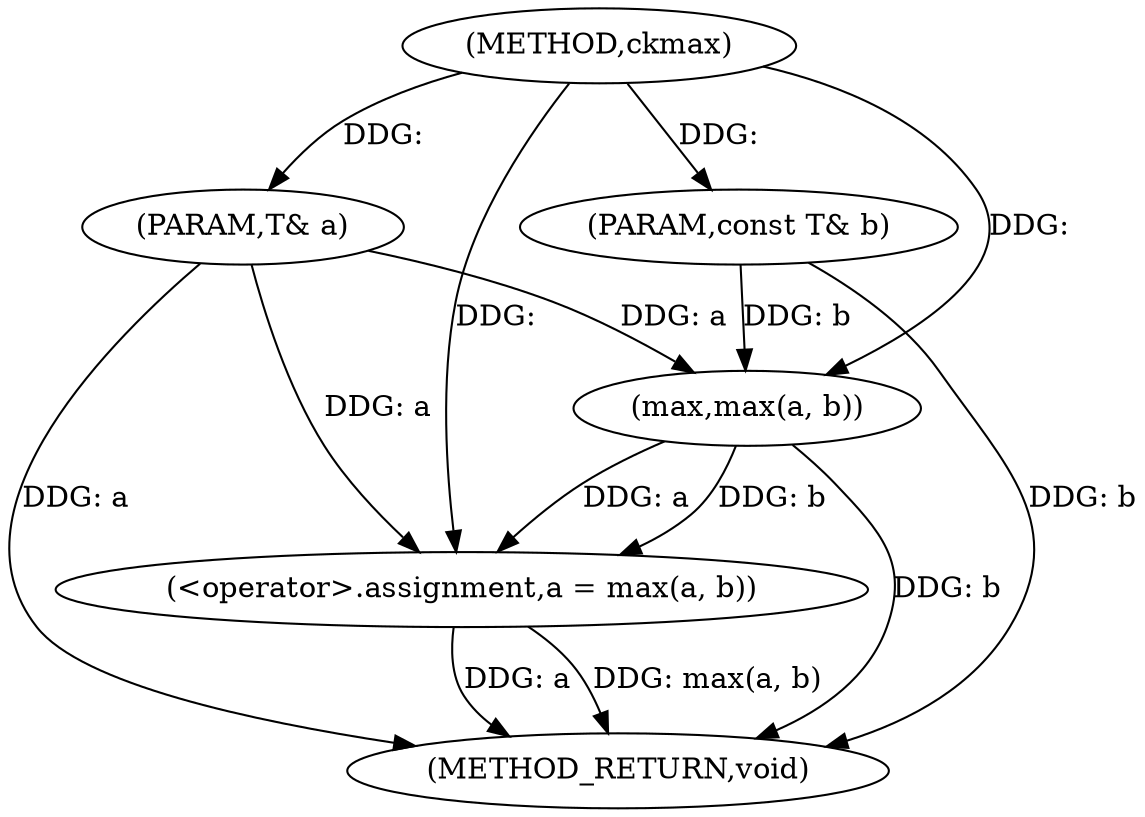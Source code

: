 digraph "ckmax" {  
"1000114" [label = "(METHOD,ckmax)" ]
"1000123" [label = "(METHOD_RETURN,void)" ]
"1000115" [label = "(PARAM,T& a)" ]
"1000116" [label = "(PARAM,const T& b)" ]
"1000118" [label = "(<operator>.assignment,a = max(a, b))" ]
"1000120" [label = "(max,max(a, b))" ]
  "1000115" -> "1000123"  [ label = "DDG: a"] 
  "1000116" -> "1000123"  [ label = "DDG: b"] 
  "1000118" -> "1000123"  [ label = "DDG: a"] 
  "1000120" -> "1000123"  [ label = "DDG: b"] 
  "1000118" -> "1000123"  [ label = "DDG: max(a, b)"] 
  "1000114" -> "1000115"  [ label = "DDG: "] 
  "1000114" -> "1000116"  [ label = "DDG: "] 
  "1000120" -> "1000118"  [ label = "DDG: a"] 
  "1000120" -> "1000118"  [ label = "DDG: b"] 
  "1000115" -> "1000118"  [ label = "DDG: a"] 
  "1000114" -> "1000118"  [ label = "DDG: "] 
  "1000115" -> "1000120"  [ label = "DDG: a"] 
  "1000114" -> "1000120"  [ label = "DDG: "] 
  "1000116" -> "1000120"  [ label = "DDG: b"] 
}
